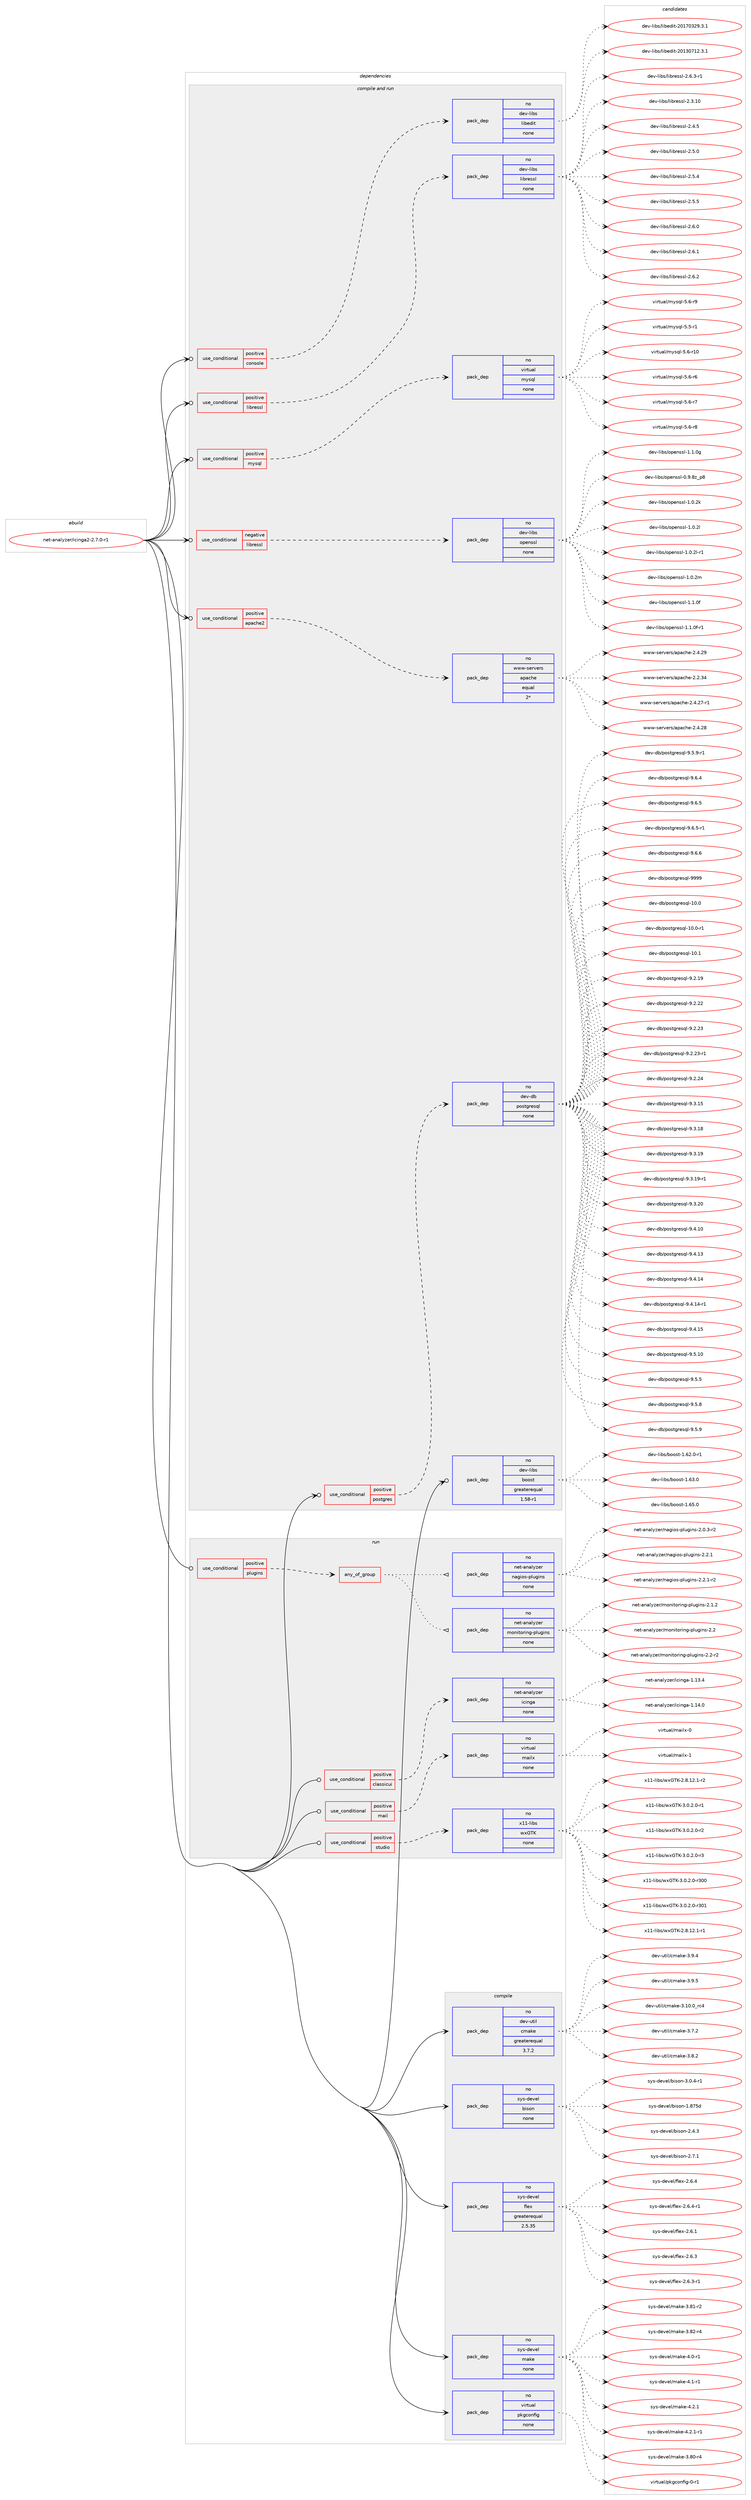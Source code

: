 digraph prolog {

# *************
# Graph options
# *************

newrank=true;
concentrate=true;
compound=true;
graph [rankdir=LR,fontname=Helvetica,fontsize=10,ranksep=1.5];#, ranksep=2.5, nodesep=0.2];
edge  [arrowhead=vee];
node  [fontname=Helvetica,fontsize=10];

# **********
# The ebuild
# **********

subgraph cluster_leftcol {
color=gray;
rank=same;
label=<<i>ebuild</i>>;
id [label="net-analyzer/icinga2-2.7.0-r1", color=red, width=4, href="../net-analyzer/icinga2-2.7.0-r1.svg"];
}

# ****************
# The dependencies
# ****************

subgraph cluster_midcol {
color=gray;
label=<<i>dependencies</i>>;
subgraph cluster_compile {
fillcolor="#eeeeee";
style=filled;
label=<<i>compile</i>>;
subgraph pack294571 {
dependency399731 [label=<<TABLE BORDER="0" CELLBORDER="1" CELLSPACING="0" CELLPADDING="4" WIDTH="220"><TR><TD ROWSPAN="6" CELLPADDING="30">pack_dep</TD></TR><TR><TD WIDTH="110">no</TD></TR><TR><TD>dev-util</TD></TR><TR><TD>cmake</TD></TR><TR><TD>greaterequal</TD></TR><TR><TD>3.7.2</TD></TR></TABLE>>, shape=none, color=blue];
}
id:e -> dependency399731:w [weight=20,style="solid",arrowhead="vee"];
subgraph pack294572 {
dependency399732 [label=<<TABLE BORDER="0" CELLBORDER="1" CELLSPACING="0" CELLPADDING="4" WIDTH="220"><TR><TD ROWSPAN="6" CELLPADDING="30">pack_dep</TD></TR><TR><TD WIDTH="110">no</TD></TR><TR><TD>sys-devel</TD></TR><TR><TD>bison</TD></TR><TR><TD>none</TD></TR><TR><TD></TD></TR></TABLE>>, shape=none, color=blue];
}
id:e -> dependency399732:w [weight=20,style="solid",arrowhead="vee"];
subgraph pack294573 {
dependency399733 [label=<<TABLE BORDER="0" CELLBORDER="1" CELLSPACING="0" CELLPADDING="4" WIDTH="220"><TR><TD ROWSPAN="6" CELLPADDING="30">pack_dep</TD></TR><TR><TD WIDTH="110">no</TD></TR><TR><TD>sys-devel</TD></TR><TR><TD>flex</TD></TR><TR><TD>greaterequal</TD></TR><TR><TD>2.5.35</TD></TR></TABLE>>, shape=none, color=blue];
}
id:e -> dependency399733:w [weight=20,style="solid",arrowhead="vee"];
subgraph pack294574 {
dependency399734 [label=<<TABLE BORDER="0" CELLBORDER="1" CELLSPACING="0" CELLPADDING="4" WIDTH="220"><TR><TD ROWSPAN="6" CELLPADDING="30">pack_dep</TD></TR><TR><TD WIDTH="110">no</TD></TR><TR><TD>sys-devel</TD></TR><TR><TD>make</TD></TR><TR><TD>none</TD></TR><TR><TD></TD></TR></TABLE>>, shape=none, color=blue];
}
id:e -> dependency399734:w [weight=20,style="solid",arrowhead="vee"];
subgraph pack294575 {
dependency399735 [label=<<TABLE BORDER="0" CELLBORDER="1" CELLSPACING="0" CELLPADDING="4" WIDTH="220"><TR><TD ROWSPAN="6" CELLPADDING="30">pack_dep</TD></TR><TR><TD WIDTH="110">no</TD></TR><TR><TD>virtual</TD></TR><TR><TD>pkgconfig</TD></TR><TR><TD>none</TD></TR><TR><TD></TD></TR></TABLE>>, shape=none, color=blue];
}
id:e -> dependency399735:w [weight=20,style="solid",arrowhead="vee"];
}
subgraph cluster_compileandrun {
fillcolor="#eeeeee";
style=filled;
label=<<i>compile and run</i>>;
subgraph cond98661 {
dependency399736 [label=<<TABLE BORDER="0" CELLBORDER="1" CELLSPACING="0" CELLPADDING="4"><TR><TD ROWSPAN="3" CELLPADDING="10">use_conditional</TD></TR><TR><TD>negative</TD></TR><TR><TD>libressl</TD></TR></TABLE>>, shape=none, color=red];
subgraph pack294576 {
dependency399737 [label=<<TABLE BORDER="0" CELLBORDER="1" CELLSPACING="0" CELLPADDING="4" WIDTH="220"><TR><TD ROWSPAN="6" CELLPADDING="30">pack_dep</TD></TR><TR><TD WIDTH="110">no</TD></TR><TR><TD>dev-libs</TD></TR><TR><TD>openssl</TD></TR><TR><TD>none</TD></TR><TR><TD></TD></TR></TABLE>>, shape=none, color=blue];
}
dependency399736:e -> dependency399737:w [weight=20,style="dashed",arrowhead="vee"];
}
id:e -> dependency399736:w [weight=20,style="solid",arrowhead="odotvee"];
subgraph cond98662 {
dependency399738 [label=<<TABLE BORDER="0" CELLBORDER="1" CELLSPACING="0" CELLPADDING="4"><TR><TD ROWSPAN="3" CELLPADDING="10">use_conditional</TD></TR><TR><TD>positive</TD></TR><TR><TD>apache2</TD></TR></TABLE>>, shape=none, color=red];
subgraph pack294577 {
dependency399739 [label=<<TABLE BORDER="0" CELLBORDER="1" CELLSPACING="0" CELLPADDING="4" WIDTH="220"><TR><TD ROWSPAN="6" CELLPADDING="30">pack_dep</TD></TR><TR><TD WIDTH="110">no</TD></TR><TR><TD>www-servers</TD></TR><TR><TD>apache</TD></TR><TR><TD>equal</TD></TR><TR><TD>2*</TD></TR></TABLE>>, shape=none, color=blue];
}
dependency399738:e -> dependency399739:w [weight=20,style="dashed",arrowhead="vee"];
}
id:e -> dependency399738:w [weight=20,style="solid",arrowhead="odotvee"];
subgraph cond98663 {
dependency399740 [label=<<TABLE BORDER="0" CELLBORDER="1" CELLSPACING="0" CELLPADDING="4"><TR><TD ROWSPAN="3" CELLPADDING="10">use_conditional</TD></TR><TR><TD>positive</TD></TR><TR><TD>console</TD></TR></TABLE>>, shape=none, color=red];
subgraph pack294578 {
dependency399741 [label=<<TABLE BORDER="0" CELLBORDER="1" CELLSPACING="0" CELLPADDING="4" WIDTH="220"><TR><TD ROWSPAN="6" CELLPADDING="30">pack_dep</TD></TR><TR><TD WIDTH="110">no</TD></TR><TR><TD>dev-libs</TD></TR><TR><TD>libedit</TD></TR><TR><TD>none</TD></TR><TR><TD></TD></TR></TABLE>>, shape=none, color=blue];
}
dependency399740:e -> dependency399741:w [weight=20,style="dashed",arrowhead="vee"];
}
id:e -> dependency399740:w [weight=20,style="solid",arrowhead="odotvee"];
subgraph cond98664 {
dependency399742 [label=<<TABLE BORDER="0" CELLBORDER="1" CELLSPACING="0" CELLPADDING="4"><TR><TD ROWSPAN="3" CELLPADDING="10">use_conditional</TD></TR><TR><TD>positive</TD></TR><TR><TD>libressl</TD></TR></TABLE>>, shape=none, color=red];
subgraph pack294579 {
dependency399743 [label=<<TABLE BORDER="0" CELLBORDER="1" CELLSPACING="0" CELLPADDING="4" WIDTH="220"><TR><TD ROWSPAN="6" CELLPADDING="30">pack_dep</TD></TR><TR><TD WIDTH="110">no</TD></TR><TR><TD>dev-libs</TD></TR><TR><TD>libressl</TD></TR><TR><TD>none</TD></TR><TR><TD></TD></TR></TABLE>>, shape=none, color=blue];
}
dependency399742:e -> dependency399743:w [weight=20,style="dashed",arrowhead="vee"];
}
id:e -> dependency399742:w [weight=20,style="solid",arrowhead="odotvee"];
subgraph cond98665 {
dependency399744 [label=<<TABLE BORDER="0" CELLBORDER="1" CELLSPACING="0" CELLPADDING="4"><TR><TD ROWSPAN="3" CELLPADDING="10">use_conditional</TD></TR><TR><TD>positive</TD></TR><TR><TD>mysql</TD></TR></TABLE>>, shape=none, color=red];
subgraph pack294580 {
dependency399745 [label=<<TABLE BORDER="0" CELLBORDER="1" CELLSPACING="0" CELLPADDING="4" WIDTH="220"><TR><TD ROWSPAN="6" CELLPADDING="30">pack_dep</TD></TR><TR><TD WIDTH="110">no</TD></TR><TR><TD>virtual</TD></TR><TR><TD>mysql</TD></TR><TR><TD>none</TD></TR><TR><TD></TD></TR></TABLE>>, shape=none, color=blue];
}
dependency399744:e -> dependency399745:w [weight=20,style="dashed",arrowhead="vee"];
}
id:e -> dependency399744:w [weight=20,style="solid",arrowhead="odotvee"];
subgraph cond98666 {
dependency399746 [label=<<TABLE BORDER="0" CELLBORDER="1" CELLSPACING="0" CELLPADDING="4"><TR><TD ROWSPAN="3" CELLPADDING="10">use_conditional</TD></TR><TR><TD>positive</TD></TR><TR><TD>postgres</TD></TR></TABLE>>, shape=none, color=red];
subgraph pack294581 {
dependency399747 [label=<<TABLE BORDER="0" CELLBORDER="1" CELLSPACING="0" CELLPADDING="4" WIDTH="220"><TR><TD ROWSPAN="6" CELLPADDING="30">pack_dep</TD></TR><TR><TD WIDTH="110">no</TD></TR><TR><TD>dev-db</TD></TR><TR><TD>postgresql</TD></TR><TR><TD>none</TD></TR><TR><TD></TD></TR></TABLE>>, shape=none, color=blue];
}
dependency399746:e -> dependency399747:w [weight=20,style="dashed",arrowhead="vee"];
}
id:e -> dependency399746:w [weight=20,style="solid",arrowhead="odotvee"];
subgraph pack294582 {
dependency399748 [label=<<TABLE BORDER="0" CELLBORDER="1" CELLSPACING="0" CELLPADDING="4" WIDTH="220"><TR><TD ROWSPAN="6" CELLPADDING="30">pack_dep</TD></TR><TR><TD WIDTH="110">no</TD></TR><TR><TD>dev-libs</TD></TR><TR><TD>boost</TD></TR><TR><TD>greaterequal</TD></TR><TR><TD>1.58-r1</TD></TR></TABLE>>, shape=none, color=blue];
}
id:e -> dependency399748:w [weight=20,style="solid",arrowhead="odotvee"];
}
subgraph cluster_run {
fillcolor="#eeeeee";
style=filled;
label=<<i>run</i>>;
subgraph cond98667 {
dependency399749 [label=<<TABLE BORDER="0" CELLBORDER="1" CELLSPACING="0" CELLPADDING="4"><TR><TD ROWSPAN="3" CELLPADDING="10">use_conditional</TD></TR><TR><TD>positive</TD></TR><TR><TD>classicui</TD></TR></TABLE>>, shape=none, color=red];
subgraph pack294583 {
dependency399750 [label=<<TABLE BORDER="0" CELLBORDER="1" CELLSPACING="0" CELLPADDING="4" WIDTH="220"><TR><TD ROWSPAN="6" CELLPADDING="30">pack_dep</TD></TR><TR><TD WIDTH="110">no</TD></TR><TR><TD>net-analyzer</TD></TR><TR><TD>icinga</TD></TR><TR><TD>none</TD></TR><TR><TD></TD></TR></TABLE>>, shape=none, color=blue];
}
dependency399749:e -> dependency399750:w [weight=20,style="dashed",arrowhead="vee"];
}
id:e -> dependency399749:w [weight=20,style="solid",arrowhead="odot"];
subgraph cond98668 {
dependency399751 [label=<<TABLE BORDER="0" CELLBORDER="1" CELLSPACING="0" CELLPADDING="4"><TR><TD ROWSPAN="3" CELLPADDING="10">use_conditional</TD></TR><TR><TD>positive</TD></TR><TR><TD>mail</TD></TR></TABLE>>, shape=none, color=red];
subgraph pack294584 {
dependency399752 [label=<<TABLE BORDER="0" CELLBORDER="1" CELLSPACING="0" CELLPADDING="4" WIDTH="220"><TR><TD ROWSPAN="6" CELLPADDING="30">pack_dep</TD></TR><TR><TD WIDTH="110">no</TD></TR><TR><TD>virtual</TD></TR><TR><TD>mailx</TD></TR><TR><TD>none</TD></TR><TR><TD></TD></TR></TABLE>>, shape=none, color=blue];
}
dependency399751:e -> dependency399752:w [weight=20,style="dashed",arrowhead="vee"];
}
id:e -> dependency399751:w [weight=20,style="solid",arrowhead="odot"];
subgraph cond98669 {
dependency399753 [label=<<TABLE BORDER="0" CELLBORDER="1" CELLSPACING="0" CELLPADDING="4"><TR><TD ROWSPAN="3" CELLPADDING="10">use_conditional</TD></TR><TR><TD>positive</TD></TR><TR><TD>plugins</TD></TR></TABLE>>, shape=none, color=red];
subgraph any6314 {
dependency399754 [label=<<TABLE BORDER="0" CELLBORDER="1" CELLSPACING="0" CELLPADDING="4"><TR><TD CELLPADDING="10">any_of_group</TD></TR></TABLE>>, shape=none, color=red];subgraph pack294585 {
dependency399755 [label=<<TABLE BORDER="0" CELLBORDER="1" CELLSPACING="0" CELLPADDING="4" WIDTH="220"><TR><TD ROWSPAN="6" CELLPADDING="30">pack_dep</TD></TR><TR><TD WIDTH="110">no</TD></TR><TR><TD>net-analyzer</TD></TR><TR><TD>monitoring-plugins</TD></TR><TR><TD>none</TD></TR><TR><TD></TD></TR></TABLE>>, shape=none, color=blue];
}
dependency399754:e -> dependency399755:w [weight=20,style="dotted",arrowhead="oinv"];
subgraph pack294586 {
dependency399756 [label=<<TABLE BORDER="0" CELLBORDER="1" CELLSPACING="0" CELLPADDING="4" WIDTH="220"><TR><TD ROWSPAN="6" CELLPADDING="30">pack_dep</TD></TR><TR><TD WIDTH="110">no</TD></TR><TR><TD>net-analyzer</TD></TR><TR><TD>nagios-plugins</TD></TR><TR><TD>none</TD></TR><TR><TD></TD></TR></TABLE>>, shape=none, color=blue];
}
dependency399754:e -> dependency399756:w [weight=20,style="dotted",arrowhead="oinv"];
}
dependency399753:e -> dependency399754:w [weight=20,style="dashed",arrowhead="vee"];
}
id:e -> dependency399753:w [weight=20,style="solid",arrowhead="odot"];
subgraph cond98670 {
dependency399757 [label=<<TABLE BORDER="0" CELLBORDER="1" CELLSPACING="0" CELLPADDING="4"><TR><TD ROWSPAN="3" CELLPADDING="10">use_conditional</TD></TR><TR><TD>positive</TD></TR><TR><TD>studio</TD></TR></TABLE>>, shape=none, color=red];
subgraph pack294587 {
dependency399758 [label=<<TABLE BORDER="0" CELLBORDER="1" CELLSPACING="0" CELLPADDING="4" WIDTH="220"><TR><TD ROWSPAN="6" CELLPADDING="30">pack_dep</TD></TR><TR><TD WIDTH="110">no</TD></TR><TR><TD>x11-libs</TD></TR><TR><TD>wxGTK</TD></TR><TR><TD>none</TD></TR><TR><TD></TD></TR></TABLE>>, shape=none, color=blue];
}
dependency399757:e -> dependency399758:w [weight=20,style="dashed",arrowhead="vee"];
}
id:e -> dependency399757:w [weight=20,style="solid",arrowhead="odot"];
}
}

# **************
# The candidates
# **************

subgraph cluster_choices {
rank=same;
color=gray;
label=<<i>candidates</i>>;

subgraph choice294571 {
color=black;
nodesep=1;
choice1001011184511711610510847991099710710145514649484648951149952 [label="dev-util/cmake-3.10.0_rc4", color=red, width=4,href="../dev-util/cmake-3.10.0_rc4.svg"];
choice10010111845117116105108479910997107101455146554650 [label="dev-util/cmake-3.7.2", color=red, width=4,href="../dev-util/cmake-3.7.2.svg"];
choice10010111845117116105108479910997107101455146564650 [label="dev-util/cmake-3.8.2", color=red, width=4,href="../dev-util/cmake-3.8.2.svg"];
choice10010111845117116105108479910997107101455146574652 [label="dev-util/cmake-3.9.4", color=red, width=4,href="../dev-util/cmake-3.9.4.svg"];
choice10010111845117116105108479910997107101455146574653 [label="dev-util/cmake-3.9.5", color=red, width=4,href="../dev-util/cmake-3.9.5.svg"];
dependency399731:e -> choice1001011184511711610510847991099710710145514649484648951149952:w [style=dotted,weight="100"];
dependency399731:e -> choice10010111845117116105108479910997107101455146554650:w [style=dotted,weight="100"];
dependency399731:e -> choice10010111845117116105108479910997107101455146564650:w [style=dotted,weight="100"];
dependency399731:e -> choice10010111845117116105108479910997107101455146574652:w [style=dotted,weight="100"];
dependency399731:e -> choice10010111845117116105108479910997107101455146574653:w [style=dotted,weight="100"];
}
subgraph choice294572 {
color=black;
nodesep=1;
choice115121115451001011181011084798105115111110454946565553100 [label="sys-devel/bison-1.875d", color=red, width=4,href="../sys-devel/bison-1.875d.svg"];
choice115121115451001011181011084798105115111110455046524651 [label="sys-devel/bison-2.4.3", color=red, width=4,href="../sys-devel/bison-2.4.3.svg"];
choice115121115451001011181011084798105115111110455046554649 [label="sys-devel/bison-2.7.1", color=red, width=4,href="../sys-devel/bison-2.7.1.svg"];
choice1151211154510010111810110847981051151111104551464846524511449 [label="sys-devel/bison-3.0.4-r1", color=red, width=4,href="../sys-devel/bison-3.0.4-r1.svg"];
dependency399732:e -> choice115121115451001011181011084798105115111110454946565553100:w [style=dotted,weight="100"];
dependency399732:e -> choice115121115451001011181011084798105115111110455046524651:w [style=dotted,weight="100"];
dependency399732:e -> choice115121115451001011181011084798105115111110455046554649:w [style=dotted,weight="100"];
dependency399732:e -> choice1151211154510010111810110847981051151111104551464846524511449:w [style=dotted,weight="100"];
}
subgraph choice294573 {
color=black;
nodesep=1;
choice1151211154510010111810110847102108101120455046544649 [label="sys-devel/flex-2.6.1", color=red, width=4,href="../sys-devel/flex-2.6.1.svg"];
choice1151211154510010111810110847102108101120455046544651 [label="sys-devel/flex-2.6.3", color=red, width=4,href="../sys-devel/flex-2.6.3.svg"];
choice11512111545100101118101108471021081011204550465446514511449 [label="sys-devel/flex-2.6.3-r1", color=red, width=4,href="../sys-devel/flex-2.6.3-r1.svg"];
choice1151211154510010111810110847102108101120455046544652 [label="sys-devel/flex-2.6.4", color=red, width=4,href="../sys-devel/flex-2.6.4.svg"];
choice11512111545100101118101108471021081011204550465446524511449 [label="sys-devel/flex-2.6.4-r1", color=red, width=4,href="../sys-devel/flex-2.6.4-r1.svg"];
dependency399733:e -> choice1151211154510010111810110847102108101120455046544649:w [style=dotted,weight="100"];
dependency399733:e -> choice1151211154510010111810110847102108101120455046544651:w [style=dotted,weight="100"];
dependency399733:e -> choice11512111545100101118101108471021081011204550465446514511449:w [style=dotted,weight="100"];
dependency399733:e -> choice1151211154510010111810110847102108101120455046544652:w [style=dotted,weight="100"];
dependency399733:e -> choice11512111545100101118101108471021081011204550465446524511449:w [style=dotted,weight="100"];
}
subgraph choice294574 {
color=black;
nodesep=1;
choice11512111545100101118101108471099710710145514656484511452 [label="sys-devel/make-3.80-r4", color=red, width=4,href="../sys-devel/make-3.80-r4.svg"];
choice11512111545100101118101108471099710710145514656494511450 [label="sys-devel/make-3.81-r2", color=red, width=4,href="../sys-devel/make-3.81-r2.svg"];
choice11512111545100101118101108471099710710145514656504511452 [label="sys-devel/make-3.82-r4", color=red, width=4,href="../sys-devel/make-3.82-r4.svg"];
choice115121115451001011181011084710997107101455246484511449 [label="sys-devel/make-4.0-r1", color=red, width=4,href="../sys-devel/make-4.0-r1.svg"];
choice115121115451001011181011084710997107101455246494511449 [label="sys-devel/make-4.1-r1", color=red, width=4,href="../sys-devel/make-4.1-r1.svg"];
choice115121115451001011181011084710997107101455246504649 [label="sys-devel/make-4.2.1", color=red, width=4,href="../sys-devel/make-4.2.1.svg"];
choice1151211154510010111810110847109971071014552465046494511449 [label="sys-devel/make-4.2.1-r1", color=red, width=4,href="../sys-devel/make-4.2.1-r1.svg"];
dependency399734:e -> choice11512111545100101118101108471099710710145514656484511452:w [style=dotted,weight="100"];
dependency399734:e -> choice11512111545100101118101108471099710710145514656494511450:w [style=dotted,weight="100"];
dependency399734:e -> choice11512111545100101118101108471099710710145514656504511452:w [style=dotted,weight="100"];
dependency399734:e -> choice115121115451001011181011084710997107101455246484511449:w [style=dotted,weight="100"];
dependency399734:e -> choice115121115451001011181011084710997107101455246494511449:w [style=dotted,weight="100"];
dependency399734:e -> choice115121115451001011181011084710997107101455246504649:w [style=dotted,weight="100"];
dependency399734:e -> choice1151211154510010111810110847109971071014552465046494511449:w [style=dotted,weight="100"];
}
subgraph choice294575 {
color=black;
nodesep=1;
choice11810511411611797108471121071039911111010210510345484511449 [label="virtual/pkgconfig-0-r1", color=red, width=4,href="../virtual/pkgconfig-0-r1.svg"];
dependency399735:e -> choice11810511411611797108471121071039911111010210510345484511449:w [style=dotted,weight="100"];
}
subgraph choice294576 {
color=black;
nodesep=1;
choice1001011184510810598115471111121011101151151084548465746561229511256 [label="dev-libs/openssl-0.9.8z_p8", color=red, width=4,href="../dev-libs/openssl-0.9.8z_p8.svg"];
choice100101118451081059811547111112101110115115108454946484650107 [label="dev-libs/openssl-1.0.2k", color=red, width=4,href="../dev-libs/openssl-1.0.2k.svg"];
choice100101118451081059811547111112101110115115108454946484650108 [label="dev-libs/openssl-1.0.2l", color=red, width=4,href="../dev-libs/openssl-1.0.2l.svg"];
choice1001011184510810598115471111121011101151151084549464846501084511449 [label="dev-libs/openssl-1.0.2l-r1", color=red, width=4,href="../dev-libs/openssl-1.0.2l-r1.svg"];
choice100101118451081059811547111112101110115115108454946484650109 [label="dev-libs/openssl-1.0.2m", color=red, width=4,href="../dev-libs/openssl-1.0.2m.svg"];
choice100101118451081059811547111112101110115115108454946494648102 [label="dev-libs/openssl-1.1.0f", color=red, width=4,href="../dev-libs/openssl-1.1.0f.svg"];
choice1001011184510810598115471111121011101151151084549464946481024511449 [label="dev-libs/openssl-1.1.0f-r1", color=red, width=4,href="../dev-libs/openssl-1.1.0f-r1.svg"];
choice100101118451081059811547111112101110115115108454946494648103 [label="dev-libs/openssl-1.1.0g", color=red, width=4,href="../dev-libs/openssl-1.1.0g.svg"];
dependency399737:e -> choice1001011184510810598115471111121011101151151084548465746561229511256:w [style=dotted,weight="100"];
dependency399737:e -> choice100101118451081059811547111112101110115115108454946484650107:w [style=dotted,weight="100"];
dependency399737:e -> choice100101118451081059811547111112101110115115108454946484650108:w [style=dotted,weight="100"];
dependency399737:e -> choice1001011184510810598115471111121011101151151084549464846501084511449:w [style=dotted,weight="100"];
dependency399737:e -> choice100101118451081059811547111112101110115115108454946484650109:w [style=dotted,weight="100"];
dependency399737:e -> choice100101118451081059811547111112101110115115108454946494648102:w [style=dotted,weight="100"];
dependency399737:e -> choice1001011184510810598115471111121011101151151084549464946481024511449:w [style=dotted,weight="100"];
dependency399737:e -> choice100101118451081059811547111112101110115115108454946494648103:w [style=dotted,weight="100"];
}
subgraph choice294577 {
color=black;
nodesep=1;
choice119119119451151011141181011141154797112979910410145504650465152 [label="www-servers/apache-2.2.34", color=red, width=4,href="../www-servers/apache-2.2.34.svg"];
choice1191191194511510111411810111411547971129799104101455046524650554511449 [label="www-servers/apache-2.4.27-r1", color=red, width=4,href="../www-servers/apache-2.4.27-r1.svg"];
choice119119119451151011141181011141154797112979910410145504652465056 [label="www-servers/apache-2.4.28", color=red, width=4,href="../www-servers/apache-2.4.28.svg"];
choice119119119451151011141181011141154797112979910410145504652465057 [label="www-servers/apache-2.4.29", color=red, width=4,href="../www-servers/apache-2.4.29.svg"];
dependency399739:e -> choice119119119451151011141181011141154797112979910410145504650465152:w [style=dotted,weight="100"];
dependency399739:e -> choice1191191194511510111411810111411547971129799104101455046524650554511449:w [style=dotted,weight="100"];
dependency399739:e -> choice119119119451151011141181011141154797112979910410145504652465056:w [style=dotted,weight="100"];
dependency399739:e -> choice119119119451151011141181011141154797112979910410145504652465057:w [style=dotted,weight="100"];
}
subgraph choice294578 {
color=black;
nodesep=1;
choice1001011184510810598115471081059810110010511645504849514855495046514649 [label="dev-libs/libedit-20130712.3.1", color=red, width=4,href="../dev-libs/libedit-20130712.3.1.svg"];
choice1001011184510810598115471081059810110010511645504849554851505746514649 [label="dev-libs/libedit-20170329.3.1", color=red, width=4,href="../dev-libs/libedit-20170329.3.1.svg"];
dependency399741:e -> choice1001011184510810598115471081059810110010511645504849514855495046514649:w [style=dotted,weight="100"];
dependency399741:e -> choice1001011184510810598115471081059810110010511645504849554851505746514649:w [style=dotted,weight="100"];
}
subgraph choice294579 {
color=black;
nodesep=1;
choice1001011184510810598115471081059811410111511510845504651464948 [label="dev-libs/libressl-2.3.10", color=red, width=4,href="../dev-libs/libressl-2.3.10.svg"];
choice10010111845108105981154710810598114101115115108455046524653 [label="dev-libs/libressl-2.4.5", color=red, width=4,href="../dev-libs/libressl-2.4.5.svg"];
choice10010111845108105981154710810598114101115115108455046534648 [label="dev-libs/libressl-2.5.0", color=red, width=4,href="../dev-libs/libressl-2.5.0.svg"];
choice10010111845108105981154710810598114101115115108455046534652 [label="dev-libs/libressl-2.5.4", color=red, width=4,href="../dev-libs/libressl-2.5.4.svg"];
choice10010111845108105981154710810598114101115115108455046534653 [label="dev-libs/libressl-2.5.5", color=red, width=4,href="../dev-libs/libressl-2.5.5.svg"];
choice10010111845108105981154710810598114101115115108455046544648 [label="dev-libs/libressl-2.6.0", color=red, width=4,href="../dev-libs/libressl-2.6.0.svg"];
choice10010111845108105981154710810598114101115115108455046544649 [label="dev-libs/libressl-2.6.1", color=red, width=4,href="../dev-libs/libressl-2.6.1.svg"];
choice10010111845108105981154710810598114101115115108455046544650 [label="dev-libs/libressl-2.6.2", color=red, width=4,href="../dev-libs/libressl-2.6.2.svg"];
choice100101118451081059811547108105981141011151151084550465446514511449 [label="dev-libs/libressl-2.6.3-r1", color=red, width=4,href="../dev-libs/libressl-2.6.3-r1.svg"];
dependency399743:e -> choice1001011184510810598115471081059811410111511510845504651464948:w [style=dotted,weight="100"];
dependency399743:e -> choice10010111845108105981154710810598114101115115108455046524653:w [style=dotted,weight="100"];
dependency399743:e -> choice10010111845108105981154710810598114101115115108455046534648:w [style=dotted,weight="100"];
dependency399743:e -> choice10010111845108105981154710810598114101115115108455046534652:w [style=dotted,weight="100"];
dependency399743:e -> choice10010111845108105981154710810598114101115115108455046534653:w [style=dotted,weight="100"];
dependency399743:e -> choice10010111845108105981154710810598114101115115108455046544648:w [style=dotted,weight="100"];
dependency399743:e -> choice10010111845108105981154710810598114101115115108455046544649:w [style=dotted,weight="100"];
dependency399743:e -> choice10010111845108105981154710810598114101115115108455046544650:w [style=dotted,weight="100"];
dependency399743:e -> choice100101118451081059811547108105981141011151151084550465446514511449:w [style=dotted,weight="100"];
}
subgraph choice294580 {
color=black;
nodesep=1;
choice1181051141161179710847109121115113108455346534511449 [label="virtual/mysql-5.5-r1", color=red, width=4,href="../virtual/mysql-5.5-r1.svg"];
choice118105114116117971084710912111511310845534654451144948 [label="virtual/mysql-5.6-r10", color=red, width=4,href="../virtual/mysql-5.6-r10.svg"];
choice1181051141161179710847109121115113108455346544511454 [label="virtual/mysql-5.6-r6", color=red, width=4,href="../virtual/mysql-5.6-r6.svg"];
choice1181051141161179710847109121115113108455346544511455 [label="virtual/mysql-5.6-r7", color=red, width=4,href="../virtual/mysql-5.6-r7.svg"];
choice1181051141161179710847109121115113108455346544511456 [label="virtual/mysql-5.6-r8", color=red, width=4,href="../virtual/mysql-5.6-r8.svg"];
choice1181051141161179710847109121115113108455346544511457 [label="virtual/mysql-5.6-r9", color=red, width=4,href="../virtual/mysql-5.6-r9.svg"];
dependency399745:e -> choice1181051141161179710847109121115113108455346534511449:w [style=dotted,weight="100"];
dependency399745:e -> choice118105114116117971084710912111511310845534654451144948:w [style=dotted,weight="100"];
dependency399745:e -> choice1181051141161179710847109121115113108455346544511454:w [style=dotted,weight="100"];
dependency399745:e -> choice1181051141161179710847109121115113108455346544511455:w [style=dotted,weight="100"];
dependency399745:e -> choice1181051141161179710847109121115113108455346544511456:w [style=dotted,weight="100"];
dependency399745:e -> choice1181051141161179710847109121115113108455346544511457:w [style=dotted,weight="100"];
}
subgraph choice294581 {
color=black;
nodesep=1;
choice1001011184510098471121111151161031141011151131084549484648 [label="dev-db/postgresql-10.0", color=red, width=4,href="../dev-db/postgresql-10.0.svg"];
choice10010111845100984711211111511610311410111511310845494846484511449 [label="dev-db/postgresql-10.0-r1", color=red, width=4,href="../dev-db/postgresql-10.0-r1.svg"];
choice1001011184510098471121111151161031141011151131084549484649 [label="dev-db/postgresql-10.1", color=red, width=4,href="../dev-db/postgresql-10.1.svg"];
choice10010111845100984711211111511610311410111511310845574650464957 [label="dev-db/postgresql-9.2.19", color=red, width=4,href="../dev-db/postgresql-9.2.19.svg"];
choice10010111845100984711211111511610311410111511310845574650465050 [label="dev-db/postgresql-9.2.22", color=red, width=4,href="../dev-db/postgresql-9.2.22.svg"];
choice10010111845100984711211111511610311410111511310845574650465051 [label="dev-db/postgresql-9.2.23", color=red, width=4,href="../dev-db/postgresql-9.2.23.svg"];
choice100101118451009847112111115116103114101115113108455746504650514511449 [label="dev-db/postgresql-9.2.23-r1", color=red, width=4,href="../dev-db/postgresql-9.2.23-r1.svg"];
choice10010111845100984711211111511610311410111511310845574650465052 [label="dev-db/postgresql-9.2.24", color=red, width=4,href="../dev-db/postgresql-9.2.24.svg"];
choice10010111845100984711211111511610311410111511310845574651464953 [label="dev-db/postgresql-9.3.15", color=red, width=4,href="../dev-db/postgresql-9.3.15.svg"];
choice10010111845100984711211111511610311410111511310845574651464956 [label="dev-db/postgresql-9.3.18", color=red, width=4,href="../dev-db/postgresql-9.3.18.svg"];
choice10010111845100984711211111511610311410111511310845574651464957 [label="dev-db/postgresql-9.3.19", color=red, width=4,href="../dev-db/postgresql-9.3.19.svg"];
choice100101118451009847112111115116103114101115113108455746514649574511449 [label="dev-db/postgresql-9.3.19-r1", color=red, width=4,href="../dev-db/postgresql-9.3.19-r1.svg"];
choice10010111845100984711211111511610311410111511310845574651465048 [label="dev-db/postgresql-9.3.20", color=red, width=4,href="../dev-db/postgresql-9.3.20.svg"];
choice10010111845100984711211111511610311410111511310845574652464948 [label="dev-db/postgresql-9.4.10", color=red, width=4,href="../dev-db/postgresql-9.4.10.svg"];
choice10010111845100984711211111511610311410111511310845574652464951 [label="dev-db/postgresql-9.4.13", color=red, width=4,href="../dev-db/postgresql-9.4.13.svg"];
choice10010111845100984711211111511610311410111511310845574652464952 [label="dev-db/postgresql-9.4.14", color=red, width=4,href="../dev-db/postgresql-9.4.14.svg"];
choice100101118451009847112111115116103114101115113108455746524649524511449 [label="dev-db/postgresql-9.4.14-r1", color=red, width=4,href="../dev-db/postgresql-9.4.14-r1.svg"];
choice10010111845100984711211111511610311410111511310845574652464953 [label="dev-db/postgresql-9.4.15", color=red, width=4,href="../dev-db/postgresql-9.4.15.svg"];
choice10010111845100984711211111511610311410111511310845574653464948 [label="dev-db/postgresql-9.5.10", color=red, width=4,href="../dev-db/postgresql-9.5.10.svg"];
choice100101118451009847112111115116103114101115113108455746534653 [label="dev-db/postgresql-9.5.5", color=red, width=4,href="../dev-db/postgresql-9.5.5.svg"];
choice100101118451009847112111115116103114101115113108455746534656 [label="dev-db/postgresql-9.5.8", color=red, width=4,href="../dev-db/postgresql-9.5.8.svg"];
choice100101118451009847112111115116103114101115113108455746534657 [label="dev-db/postgresql-9.5.9", color=red, width=4,href="../dev-db/postgresql-9.5.9.svg"];
choice1001011184510098471121111151161031141011151131084557465346574511449 [label="dev-db/postgresql-9.5.9-r1", color=red, width=4,href="../dev-db/postgresql-9.5.9-r1.svg"];
choice100101118451009847112111115116103114101115113108455746544652 [label="dev-db/postgresql-9.6.4", color=red, width=4,href="../dev-db/postgresql-9.6.4.svg"];
choice100101118451009847112111115116103114101115113108455746544653 [label="dev-db/postgresql-9.6.5", color=red, width=4,href="../dev-db/postgresql-9.6.5.svg"];
choice1001011184510098471121111151161031141011151131084557465446534511449 [label="dev-db/postgresql-9.6.5-r1", color=red, width=4,href="../dev-db/postgresql-9.6.5-r1.svg"];
choice100101118451009847112111115116103114101115113108455746544654 [label="dev-db/postgresql-9.6.6", color=red, width=4,href="../dev-db/postgresql-9.6.6.svg"];
choice1001011184510098471121111151161031141011151131084557575757 [label="dev-db/postgresql-9999", color=red, width=4,href="../dev-db/postgresql-9999.svg"];
dependency399747:e -> choice1001011184510098471121111151161031141011151131084549484648:w [style=dotted,weight="100"];
dependency399747:e -> choice10010111845100984711211111511610311410111511310845494846484511449:w [style=dotted,weight="100"];
dependency399747:e -> choice1001011184510098471121111151161031141011151131084549484649:w [style=dotted,weight="100"];
dependency399747:e -> choice10010111845100984711211111511610311410111511310845574650464957:w [style=dotted,weight="100"];
dependency399747:e -> choice10010111845100984711211111511610311410111511310845574650465050:w [style=dotted,weight="100"];
dependency399747:e -> choice10010111845100984711211111511610311410111511310845574650465051:w [style=dotted,weight="100"];
dependency399747:e -> choice100101118451009847112111115116103114101115113108455746504650514511449:w [style=dotted,weight="100"];
dependency399747:e -> choice10010111845100984711211111511610311410111511310845574650465052:w [style=dotted,weight="100"];
dependency399747:e -> choice10010111845100984711211111511610311410111511310845574651464953:w [style=dotted,weight="100"];
dependency399747:e -> choice10010111845100984711211111511610311410111511310845574651464956:w [style=dotted,weight="100"];
dependency399747:e -> choice10010111845100984711211111511610311410111511310845574651464957:w [style=dotted,weight="100"];
dependency399747:e -> choice100101118451009847112111115116103114101115113108455746514649574511449:w [style=dotted,weight="100"];
dependency399747:e -> choice10010111845100984711211111511610311410111511310845574651465048:w [style=dotted,weight="100"];
dependency399747:e -> choice10010111845100984711211111511610311410111511310845574652464948:w [style=dotted,weight="100"];
dependency399747:e -> choice10010111845100984711211111511610311410111511310845574652464951:w [style=dotted,weight="100"];
dependency399747:e -> choice10010111845100984711211111511610311410111511310845574652464952:w [style=dotted,weight="100"];
dependency399747:e -> choice100101118451009847112111115116103114101115113108455746524649524511449:w [style=dotted,weight="100"];
dependency399747:e -> choice10010111845100984711211111511610311410111511310845574652464953:w [style=dotted,weight="100"];
dependency399747:e -> choice10010111845100984711211111511610311410111511310845574653464948:w [style=dotted,weight="100"];
dependency399747:e -> choice100101118451009847112111115116103114101115113108455746534653:w [style=dotted,weight="100"];
dependency399747:e -> choice100101118451009847112111115116103114101115113108455746534656:w [style=dotted,weight="100"];
dependency399747:e -> choice100101118451009847112111115116103114101115113108455746534657:w [style=dotted,weight="100"];
dependency399747:e -> choice1001011184510098471121111151161031141011151131084557465346574511449:w [style=dotted,weight="100"];
dependency399747:e -> choice100101118451009847112111115116103114101115113108455746544652:w [style=dotted,weight="100"];
dependency399747:e -> choice100101118451009847112111115116103114101115113108455746544653:w [style=dotted,weight="100"];
dependency399747:e -> choice1001011184510098471121111151161031141011151131084557465446534511449:w [style=dotted,weight="100"];
dependency399747:e -> choice100101118451009847112111115116103114101115113108455746544654:w [style=dotted,weight="100"];
dependency399747:e -> choice1001011184510098471121111151161031141011151131084557575757:w [style=dotted,weight="100"];
}
subgraph choice294582 {
color=black;
nodesep=1;
choice10010111845108105981154798111111115116454946545046484511449 [label="dev-libs/boost-1.62.0-r1", color=red, width=4,href="../dev-libs/boost-1.62.0-r1.svg"];
choice1001011184510810598115479811111111511645494654514648 [label="dev-libs/boost-1.63.0", color=red, width=4,href="../dev-libs/boost-1.63.0.svg"];
choice1001011184510810598115479811111111511645494654534648 [label="dev-libs/boost-1.65.0", color=red, width=4,href="../dev-libs/boost-1.65.0.svg"];
dependency399748:e -> choice10010111845108105981154798111111115116454946545046484511449:w [style=dotted,weight="100"];
dependency399748:e -> choice1001011184510810598115479811111111511645494654514648:w [style=dotted,weight="100"];
dependency399748:e -> choice1001011184510810598115479811111111511645494654534648:w [style=dotted,weight="100"];
}
subgraph choice294583 {
color=black;
nodesep=1;
choice11010111645971109710812112210111447105991051101039745494649514652 [label="net-analyzer/icinga-1.13.4", color=red, width=4,href="../net-analyzer/icinga-1.13.4.svg"];
choice11010111645971109710812112210111447105991051101039745494649524648 [label="net-analyzer/icinga-1.14.0", color=red, width=4,href="../net-analyzer/icinga-1.14.0.svg"];
dependency399750:e -> choice11010111645971109710812112210111447105991051101039745494649514652:w [style=dotted,weight="100"];
dependency399750:e -> choice11010111645971109710812112210111447105991051101039745494649524648:w [style=dotted,weight="100"];
}
subgraph choice294584 {
color=black;
nodesep=1;
choice1181051141161179710847109971051081204548 [label="virtual/mailx-0", color=red, width=4,href="../virtual/mailx-0.svg"];
choice1181051141161179710847109971051081204549 [label="virtual/mailx-1", color=red, width=4,href="../virtual/mailx-1.svg"];
dependency399752:e -> choice1181051141161179710847109971051081204548:w [style=dotted,weight="100"];
dependency399752:e -> choice1181051141161179710847109971051081204549:w [style=dotted,weight="100"];
}
subgraph choice294585 {
color=black;
nodesep=1;
choice1101011164597110971081211221011144710911111010511611111410511010345112108117103105110115455046494650 [label="net-analyzer/monitoring-plugins-2.1.2", color=red, width=4,href="../net-analyzer/monitoring-plugins-2.1.2.svg"];
choice110101116459711097108121122101114471091111101051161111141051101034511210811710310511011545504650 [label="net-analyzer/monitoring-plugins-2.2", color=red, width=4,href="../net-analyzer/monitoring-plugins-2.2.svg"];
choice1101011164597110971081211221011144710911111010511611111410511010345112108117103105110115455046504511450 [label="net-analyzer/monitoring-plugins-2.2-r2", color=red, width=4,href="../net-analyzer/monitoring-plugins-2.2-r2.svg"];
dependency399755:e -> choice1101011164597110971081211221011144710911111010511611111410511010345112108117103105110115455046494650:w [style=dotted,weight="100"];
dependency399755:e -> choice110101116459711097108121122101114471091111101051161111141051101034511210811710310511011545504650:w [style=dotted,weight="100"];
dependency399755:e -> choice1101011164597110971081211221011144710911111010511611111410511010345112108117103105110115455046504511450:w [style=dotted,weight="100"];
}
subgraph choice294586 {
color=black;
nodesep=1;
choice1101011164597110971081211221011144711097103105111115451121081171031051101154550464846514511450 [label="net-analyzer/nagios-plugins-2.0.3-r2", color=red, width=4,href="../net-analyzer/nagios-plugins-2.0.3-r2.svg"];
choice110101116459711097108121122101114471109710310511111545112108117103105110115455046504649 [label="net-analyzer/nagios-plugins-2.2.1", color=red, width=4,href="../net-analyzer/nagios-plugins-2.2.1.svg"];
choice1101011164597110971081211221011144711097103105111115451121081171031051101154550465046494511450 [label="net-analyzer/nagios-plugins-2.2.1-r2", color=red, width=4,href="../net-analyzer/nagios-plugins-2.2.1-r2.svg"];
dependency399756:e -> choice1101011164597110971081211221011144711097103105111115451121081171031051101154550464846514511450:w [style=dotted,weight="100"];
dependency399756:e -> choice110101116459711097108121122101114471109710310511111545112108117103105110115455046504649:w [style=dotted,weight="100"];
dependency399756:e -> choice1101011164597110971081211221011144711097103105111115451121081171031051101154550465046494511450:w [style=dotted,weight="100"];
}
subgraph choice294587 {
color=black;
nodesep=1;
choice12049494510810598115471191207184754550465646495046494511449 [label="x11-libs/wxGTK-2.8.12.1-r1", color=red, width=4,href="../x11-libs/wxGTK-2.8.12.1-r1.svg"];
choice12049494510810598115471191207184754550465646495046494511450 [label="x11-libs/wxGTK-2.8.12.1-r2", color=red, width=4,href="../x11-libs/wxGTK-2.8.12.1-r2.svg"];
choice120494945108105981154711912071847545514648465046484511449 [label="x11-libs/wxGTK-3.0.2.0-r1", color=red, width=4,href="../x11-libs/wxGTK-3.0.2.0-r1.svg"];
choice120494945108105981154711912071847545514648465046484511450 [label="x11-libs/wxGTK-3.0.2.0-r2", color=red, width=4,href="../x11-libs/wxGTK-3.0.2.0-r2.svg"];
choice120494945108105981154711912071847545514648465046484511451 [label="x11-libs/wxGTK-3.0.2.0-r3", color=red, width=4,href="../x11-libs/wxGTK-3.0.2.0-r3.svg"];
choice1204949451081059811547119120718475455146484650464845114514848 [label="x11-libs/wxGTK-3.0.2.0-r300", color=red, width=4,href="../x11-libs/wxGTK-3.0.2.0-r300.svg"];
choice1204949451081059811547119120718475455146484650464845114514849 [label="x11-libs/wxGTK-3.0.2.0-r301", color=red, width=4,href="../x11-libs/wxGTK-3.0.2.0-r301.svg"];
dependency399758:e -> choice12049494510810598115471191207184754550465646495046494511449:w [style=dotted,weight="100"];
dependency399758:e -> choice12049494510810598115471191207184754550465646495046494511450:w [style=dotted,weight="100"];
dependency399758:e -> choice120494945108105981154711912071847545514648465046484511449:w [style=dotted,weight="100"];
dependency399758:e -> choice120494945108105981154711912071847545514648465046484511450:w [style=dotted,weight="100"];
dependency399758:e -> choice120494945108105981154711912071847545514648465046484511451:w [style=dotted,weight="100"];
dependency399758:e -> choice1204949451081059811547119120718475455146484650464845114514848:w [style=dotted,weight="100"];
dependency399758:e -> choice1204949451081059811547119120718475455146484650464845114514849:w [style=dotted,weight="100"];
}
}

}

